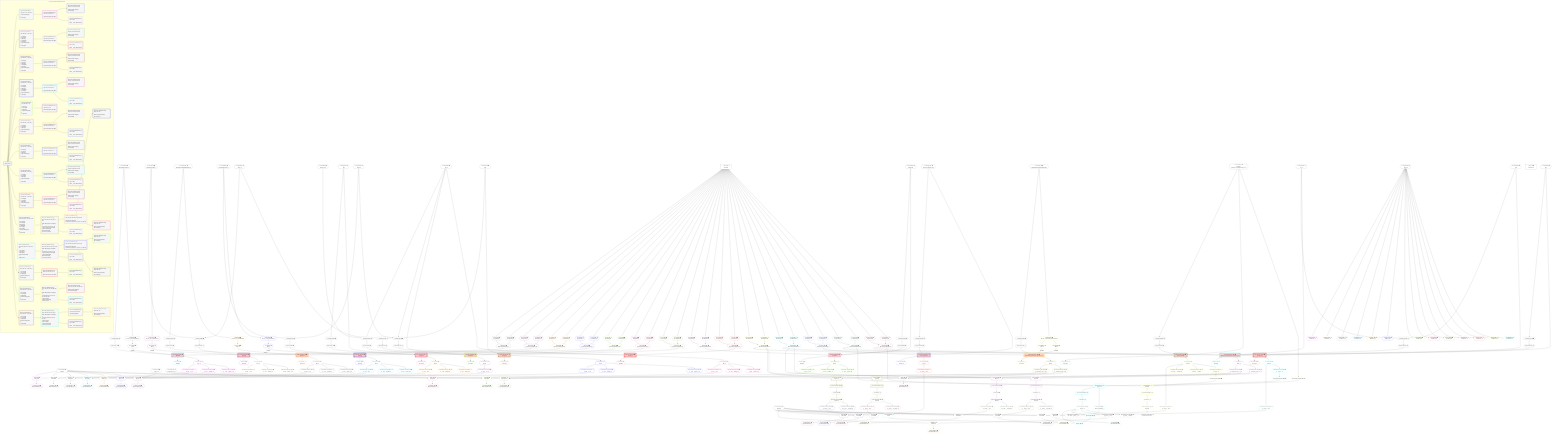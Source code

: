 %%{init: {'themeVariables': { 'fontSize': '12px'}}}%%
graph TD
    classDef path fill:#eee,stroke:#000,color:#000
    classDef plan fill:#fff,stroke-width:1px,color:#000
    classDef itemplan fill:#fff,stroke-width:2px,color:#000
    classDef unbatchedplan fill:#dff,stroke-width:1px,color:#000
    classDef sideeffectplan fill:#fcc,stroke-width:2px,color:#000
    classDef bucket fill:#f6f6f6,color:#000,stroke-width:2px,text-align:left

    subgraph "Buckets for mutations/v4/mutation-delete"
    Bucket0("Bucket 0 (root)"):::bucket
    Bucket1("Bucket 1 (mutationField)<br />Deps: 15, 10, 16, 153, 272, 4<br /><br />1: PgDeleteSingle[12]<br />2: <br />ᐳ: Object[17]"):::bucket
    Bucket2("Bucket 2 (mutationField)<br />Deps: 385, 28, 2, 153, 272, 4<br /><br />1: Access[25]<br />2: Access[26]<br />3: Object[27]<br />4: Lambda[21]<br />5: Access[22]<br />6: PgDeleteSingle[24]<br />7: <br />ᐳ: Object[29]"):::bucket
    Bucket3("Bucket 3 (mutationField)<br />Deps: 386, 39, 2, 153, 272, 4<br /><br />1: Access[36]<br />2: Access[37]<br />3: Object[38]<br />4: Lambda[32]<br />5: Access[33]<br />6: PgDeleteSingle[35]<br />7: <br />ᐳ: Object[40]"):::bucket
    Bucket4("Bucket 4 (mutationField)<br />Deps: 388, 51, 2, 153, 272, 4<br /><br />1: Access[48]<br />2: Access[49]<br />3: Object[50]<br />4: Lambda[44]<br />5: Access[45]<br />6: PgDeleteSingle[47]<br />7: <br />ᐳ: Object[52]"):::bucket
    Bucket5("Bucket 5 (mutationField)<br />Deps: 390, 60, 2, 170<br /><br />1: Access[57]<br />2: Access[58]<br />3: Object[59]<br />4: PgDeleteSingle[56]<br />5: <br />ᐳ: Object[61]"):::bucket
    Bucket6("Bucket 6 (mutationField)<br />Deps: 391, 68, 2, 153, 272, 4<br /><br />1: Access[65]<br />2: Access[66]<br />3: Object[67]<br />4: PgDeleteSingle[64]<br />5: <br />ᐳ: Object[69]"):::bucket
    Bucket7("Bucket 7 (mutationField)<br />Deps: 392, 76, 2, 153, 272, 4<br /><br />1: Access[73]<br />2: Access[74]<br />3: Object[75]<br />4: PgDeleteSingle[72]<br />5: <br />ᐳ: Object[77]"):::bucket
    Bucket8("Bucket 8 (mutationField)<br />Deps: 393, 84, 2, 153, 272, 4<br /><br />1: Access[81]<br />2: Access[82]<br />3: Object[83]<br />4: PgDeleteSingle[80]<br />5: <br />ᐳ: Object[85]"):::bucket
    Bucket9("Bucket 9 (mutationField)<br />Deps: 390, 91, 2, 153, 272, 4<br /><br />1: Access[88]<br />2: Access[89]<br />3: Object[90]<br />4: PgDeleteSingle[87]<br />5: <br />ᐳ: Object[92]"):::bucket
    Bucket10("Bucket 10 (mutationField)<br />Deps: 394, 104, 2, 191, 272, 4, 202<br /><br />1: Access[101]<br />2: Access[102]<br />3: Object[103]<br />4: Lambda[95]<br />5: Access[96]<br />6: Access[98]<br />7: PgDeleteSingle[100]<br />8: <br />ᐳ: Object[105]"):::bucket
    Bucket11("Bucket 11 (mutationField)<br />Deps: 395, 396, 113, 2, 191, 272, 4, 202<br /><br />1: Access[110]<br />2: Access[111]<br />3: Object[112]<br />4: PgDeleteSingle[109]<br />5: <br />ᐳ: Object[114]"):::bucket
    Bucket12("Bucket 12 (mutationField)<br />Deps: 397, 121, 2, 202, 272, 4<br /><br />1: Access[118]<br />2: Access[119]<br />3: Object[120]<br />4: PgDeleteSingle[117]<br />5: <br />ᐳ: Object[122]"):::bucket
    Bucket13("Bucket 13 (mutationField)<br />Deps: 398, 129, 2, 202, 272, 4<br /><br />1: Access[126]<br />2: Access[127]<br />3: Object[128]<br />4: PgDeleteSingle[125]<br />5: <br />ᐳ: Object[130]"):::bucket
    Bucket14("Bucket 14 (mutationField)<br />Deps: 399, 137, 2, 202, 272, 4<br /><br />1: Access[134]<br />2: Access[135]<br />3: Object[136]<br />4: PgDeleteSingle[133]<br />5: <br />ᐳ: Object[138]"):::bucket
    Bucket15("Bucket 15 (nullableBoundary)<br />Deps: 12, 153, 272, 17, 4<br /><br />ROOT Object{1}ᐸ{result}ᐳ[17]"):::bucket
    Bucket16("Bucket 16 (nullableBoundary)<br />Deps: 24, 153, 272, 29, 4<br /><br />ROOT Object{2}ᐸ{result}ᐳ[29]"):::bucket
    Bucket17("Bucket 17 (nullableBoundary)<br />Deps: 35, 153, 272, 40, 4<br /><br />ROOT Object{3}ᐸ{result}ᐳ[40]"):::bucket
    Bucket18("Bucket 18 (nullableBoundary)<br />Deps: 47, 153, 272, 52, 4<br /><br />ROOT Object{4}ᐸ{result}ᐳ[52]"):::bucket
    Bucket19("Bucket 19 (nullableBoundary)<br />Deps: 56, 170, 61<br /><br />ROOT Object{5}ᐸ{result}ᐳ[61]"):::bucket
    Bucket20("Bucket 20 (nullableBoundary)<br />Deps: 64, 153, 272, 69, 4<br /><br />ROOT Object{6}ᐸ{result}ᐳ[69]"):::bucket
    Bucket21("Bucket 21 (nullableBoundary)<br />Deps: 72, 153, 272, 77, 4<br /><br />ROOT Object{7}ᐸ{result}ᐳ[77]"):::bucket
    Bucket22("Bucket 22 (nullableBoundary)<br />Deps: 80, 153, 272, 85, 4<br /><br />ROOT Object{8}ᐸ{result}ᐳ[85]"):::bucket
    Bucket23("Bucket 23 (nullableBoundary)<br />Deps: 87, 153, 272, 92, 4<br /><br />ROOT Object{9}ᐸ{result}ᐳ[92]"):::bucket
    Bucket24("Bucket 24 (nullableBoundary)<br />Deps: 100, 191, 272, 103, 105, 4, 202<br /><br />ROOT Object{10}ᐸ{result}ᐳ[105]<br />1: <br />ᐳ: 193, 286, 192, 194, 195, 196<br />2: PgSelect[321], PgSelect[338]<br />3: PgSelectRows[326], PgSelectRows[341]<br />ᐳ: 325, 327, 340, 342"):::bucket
    Bucket25("Bucket 25 (nullableBoundary)<br />Deps: 109, 191, 272, 112, 114, 4, 202<br /><br />ROOT Object{11}ᐸ{result}ᐳ[114]<br />1: <br />ᐳ: 198, 287, 197, 199, 200, 201<br />2: PgSelect[329], PgSelect[344]<br />3: PgSelectRows[334], PgSelectRows[347]<br />ᐳ: 333, 335, 346, 348"):::bucket
    Bucket26("Bucket 26 (nullableBoundary)<br />Deps: 117, 202, 272, 122, 4<br /><br />ROOT Object{12}ᐸ{result}ᐳ[122]"):::bucket
    Bucket27("Bucket 27 (nullableBoundary)<br />Deps: 125, 202, 272, 128, 398, 130, 4<br /><br />ROOT Object{13}ᐸ{result}ᐳ[130]<br />1: <br />ᐳ: 208, 288, 359, 207, 209, 210, 311, 336, 349, 354<br />2: PgSelect[350]<br />3: PgSelectRows[356]<br />ᐳ: 355, 357, 360"):::bucket
    Bucket28("Bucket 28 (nullableBoundary)<br />Deps: 133, 202, 136, 272, 138, 4<br /><br />ROOT Object{14}ᐸ{result}ᐳ[138]<br />1: <br />ᐳ: 212, 223, 289, 211, 213, 214, 216, 221<br />2: PgSelect[217]<br />ᐳ: Access[228]<br />3: PgSelectRows[225]<br />ᐳ: 224, 226, 229, 227"):::bucket
    Bucket29("Bucket 29 (nullableBoundary)<br />Deps: 12, 157, 154, 301, 312<br /><br />ROOT PgDeleteSingle{1}ᐸpost(id)ᐳ[12]"):::bucket
    Bucket30("Bucket 30 (nullableBoundary)<br />Deps: 24, 161, 158, 302, 313<br /><br />ROOT PgDeleteSingle{2}ᐸpost(id)ᐳ[24]"):::bucket
    Bucket31("Bucket 31 (nullableBoundary)<br />Deps: 35, 165, 162, 303, 314<br /><br />ROOT PgDeleteSingle{3}ᐸpost(id)ᐳ[35]"):::bucket
    Bucket32("Bucket 32 (nullableBoundary)<br />Deps: 47, 169, 166, 304, 315<br /><br />ROOT PgDeleteSingle{4}ᐸpost(id)ᐳ[47]"):::bucket
    Bucket33("Bucket 33 (nullableBoundary)<br />Deps: 64, 178, 175, 305, 316<br /><br />ROOT PgDeleteSingle{6}ᐸpost(id)ᐳ[64]"):::bucket
    Bucket34("Bucket 34 (nullableBoundary)<br />Deps: 72, 182, 179, 306, 317<br /><br />ROOT PgDeleteSingle{7}ᐸpost(id)ᐳ[72]"):::bucket
    Bucket35("Bucket 35 (nullableBoundary)<br />Deps: 80, 186, 183, 307, 318<br /><br />ROOT PgDeleteSingle{8}ᐸpost(id)ᐳ[80]"):::bucket
    Bucket36("Bucket 36 (nullableBoundary)<br />Deps: 87, 190, 187, 308, 319<br /><br />ROOT PgDeleteSingle{9}ᐸpost(id)ᐳ[87]"):::bucket
    Bucket37("Bucket 37 (nullableBoundary)<br />Deps: 100, 327, 202, 342, 196, 192, 194<br /><br />ROOT PgDeleteSingle{10}ᐸcompound_key(person_id_1,person_id_2)ᐳ[100]"):::bucket
    Bucket38("Bucket 38 (nullableBoundary)<br />Deps: 109, 335, 202, 348, 201, 197, 199<br /><br />ROOT PgDeleteSingle{11}ᐸcompound_key(person_id_1,person_id_2)ᐳ[109]"):::bucket
    Bucket39("Bucket 39 (nullableBoundary)<br />Deps: 4, 273<br /><br />ROOT __ValueᐸrootValueᐳ[4]"):::bucket
    Bucket40("Bucket 40 (nullableBoundary)<br />Deps: 125, 210, 207, 311, 336, 360<br /><br />ROOT PgDeleteSingle{13}ᐸperson(email)ᐳ[125]"):::bucket
    Bucket41("Bucket 41 (nullableBoundary)<br />Deps: 227, 226, 202, 229<br /><br />ROOT Edge{28}[227]"):::bucket
    Bucket42("Bucket 42 (nullableBoundary)<br />Deps: 4, 278<br /><br />ROOT __ValueᐸrootValueᐳ[4]"):::bucket
    Bucket43("Bucket 43 (nullableBoundary)<br />Deps: 4, 279<br /><br />ROOT __ValueᐸrootValueᐳ[4]"):::bucket
    Bucket44("Bucket 44 (nullableBoundary)<br />Deps: 4, 280<br /><br />ROOT __ValueᐸrootValueᐳ[4]"):::bucket
    Bucket45("Bucket 45 (nullableBoundary)<br />Deps: 4, 281<br /><br />ROOT __ValueᐸrootValueᐳ[4]"):::bucket
    Bucket46("Bucket 46 (nullableBoundary)<br />Deps: 4, 282<br /><br />ROOT __ValueᐸrootValueᐳ[4]"):::bucket
    Bucket47("Bucket 47 (nullableBoundary)<br />Deps: 4, 283<br /><br />ROOT __ValueᐸrootValueᐳ[4]"):::bucket
    Bucket48("Bucket 48 (nullableBoundary)<br />Deps: 4, 284<br /><br />ROOT __ValueᐸrootValueᐳ[4]"):::bucket
    Bucket49("Bucket 49 (nullableBoundary)<br />Deps: 4, 285<br /><br />ROOT __ValueᐸrootValueᐳ[4]"):::bucket
    Bucket50("Bucket 50 (nullableBoundary)<br />Deps: 4, 286<br /><br />ROOT __ValueᐸrootValueᐳ[4]"):::bucket
    Bucket51("Bucket 51 (nullableBoundary)<br />Deps: 4, 287<br /><br />ROOT __ValueᐸrootValueᐳ[4]"):::bucket
    Bucket52("Bucket 52 (nullableBoundary)<br />Deps: 4, 288<br /><br />ROOT __ValueᐸrootValueᐳ[4]"):::bucket
    Bucket53("Bucket 53 (nullableBoundary)<br />Deps: 4, 289<br /><br />ROOT __ValueᐸrootValueᐳ[4]"):::bucket
    Bucket54("Bucket 54 (nullableBoundary)<br />Deps: 226, 202<br /><br />ROOT PgSelectSingle{28}ᐸpersonᐳ[226]"):::bucket
    Bucket55("Bucket 55 (nullableBoundary)<br />Deps: 327, 202<br /><br />ROOT PgSelectSingle{24}ᐸpersonᐳ[327]"):::bucket
    Bucket56("Bucket 56 (nullableBoundary)<br />Deps: 335, 202<br /><br />ROOT PgSelectSingle{25}ᐸpersonᐳ[335]"):::bucket
    Bucket57("Bucket 57 (nullableBoundary)<br />Deps: 342, 202<br /><br />ROOT PgSelectSingle{24}ᐸpersonᐳ[342]"):::bucket
    Bucket58("Bucket 58 (nullableBoundary)<br />Deps: 348, 202<br /><br />ROOT PgSelectSingle{25}ᐸpersonᐳ[348]"):::bucket
    end
    Bucket0 --> Bucket1 & Bucket2 & Bucket3 & Bucket4 & Bucket5 & Bucket6 & Bucket7 & Bucket8 & Bucket9 & Bucket10 & Bucket11 & Bucket12 & Bucket13 & Bucket14
    Bucket1 --> Bucket15
    Bucket2 --> Bucket16
    Bucket3 --> Bucket17
    Bucket4 --> Bucket18
    Bucket5 --> Bucket19
    Bucket6 --> Bucket20
    Bucket7 --> Bucket21
    Bucket8 --> Bucket22
    Bucket9 --> Bucket23
    Bucket10 --> Bucket24
    Bucket11 --> Bucket25
    Bucket12 --> Bucket26
    Bucket13 --> Bucket27
    Bucket14 --> Bucket28
    Bucket15 --> Bucket29 & Bucket42
    Bucket16 --> Bucket30 & Bucket43
    Bucket17 --> Bucket31 & Bucket44
    Bucket18 --> Bucket32 & Bucket45
    Bucket20 --> Bucket33 & Bucket46
    Bucket21 --> Bucket34 & Bucket47
    Bucket22 --> Bucket35 & Bucket48
    Bucket23 --> Bucket36 & Bucket49
    Bucket24 --> Bucket37 & Bucket50
    Bucket25 --> Bucket38 & Bucket51
    Bucket26 --> Bucket39
    Bucket27 --> Bucket40 & Bucket52
    Bucket28 --> Bucket41 & Bucket53
    Bucket37 --> Bucket55 & Bucket57
    Bucket38 --> Bucket56 & Bucket58
    Bucket41 --> Bucket54

    %% plan dependencies
    __InputObject106{{"__InputObject[106∈0] ➊"}}:::plan
    Constant395{{"Constant[395∈0] ➊<br />ᐸ2ᐳ"}}:::plan
    Constant396{{"Constant[396∈0] ➊<br />ᐸ3ᐳ"}}:::plan
    Constant395 & Constant396 --> __InputObject106
    __InputObject6{{"__InputObject[6∈0] ➊"}}:::plan
    Constant383{{"Constant[383∈0] ➊<br />ᐸ'WyJwb3N0cyIsMV0='ᐳ"}}:::plan
    Constant383 --> __InputObject6
    Object15{{"Object[15∈0] ➊<br />ᐸ{pgSettings,withPgClient}ᐳ"}}:::plan
    Access13{{"Access[13∈0] ➊<br />ᐸ2.pgSettingsᐳ"}}:::plan
    Access14{{"Access[14∈0] ➊<br />ᐸ2.withPgClientᐳ"}}:::plan
    Access13 & Access14 --> Object15
    __InputObject18{{"__InputObject[18∈0] ➊"}}:::plan
    Constant384{{"Constant[384∈0] ➊<br />ᐸ'hello'ᐳ"}}:::plan
    Constant385{{"Constant[385∈0] ➊<br />ᐸ'WyJwb3N0cyIsMl0='ᐳ"}}:::plan
    Constant384 & Constant385 --> __InputObject18
    __InputObject30{{"__InputObject[30∈0] ➊"}}:::plan
    Constant386{{"Constant[386∈0] ➊<br />ᐸ'WyJwb3N0cyIsMjAwMDAwMF0='ᐳ"}}:::plan
    Constant386 --> __InputObject30
    __InputObject41{{"__InputObject[41∈0] ➊"}}:::plan
    Constant387{{"Constant[387∈0] ➊<br />ᐸ'world'ᐳ"}}:::plan
    Constant388{{"Constant[388∈0] ➊<br />ᐸ'WyJwb3N0cyIsM10='ᐳ"}}:::plan
    Constant387 & Constant388 --> __InputObject41
    __InputObject53{{"__InputObject[53∈0] ➊"}}:::plan
    Constant389{{"Constant[389∈0] ➊<br />ᐸ'throw error'ᐳ"}}:::plan
    Constant390{{"Constant[390∈0] ➊<br />ᐸ11ᐳ"}}:::plan
    Constant389 & Constant390 --> __InputObject53
    __InputObject62{{"__InputObject[62∈0] ➊"}}:::plan
    Constant391{{"Constant[391∈0] ➊<br />ᐸ6ᐳ"}}:::plan
    Constant391 --> __InputObject62
    __InputObject70{{"__InputObject[70∈0] ➊"}}:::plan
    Constant392{{"Constant[392∈0] ➊<br />ᐸ9ᐳ"}}:::plan
    Constant384 & Constant392 --> __InputObject70
    __InputObject78{{"__InputObject[78∈0] ➊"}}:::plan
    Constant393{{"Constant[393∈0] ➊<br />ᐸ2000000ᐳ"}}:::plan
    Constant393 --> __InputObject78
    __InputObject86{{"__InputObject[86∈0] ➊"}}:::plan
    Constant387 & Constant390 --> __InputObject86
    __InputObject93{{"__InputObject[93∈0] ➊"}}:::plan
    Constant394{{"Constant[394∈0] ➊<br />ᐸ'WyJjb21wb3VuZF9rZXlzIiw0LDNd'ᐳ"}}:::plan
    Constant394 --> __InputObject93
    __InputObject115{{"__InputObject[115∈0] ➊"}}:::plan
    Constant397{{"Constant[397∈0] ➊<br />ᐸ'budd.deey@email.com'ᐳ"}}:::plan
    Constant397 --> __InputObject115
    __InputObject123{{"__InputObject[123∈0] ➊"}}:::plan
    Constant398{{"Constant[398∈0] ➊<br />ᐸ'graphile-build.issue.27.exists@example.com'ᐳ"}}:::plan
    Constant398 --> __InputObject123
    __InputObject131{{"__InputObject[131∈0] ➊"}}:::plan
    Constant399{{"Constant[399∈0] ➊<br />ᐸ1ᐳ"}}:::plan
    Constant399 --> __InputObject131
    Lambda9{{"Lambda[9∈0] ➊<br />ᐸdecode_Post_base64JSONᐳ"}}:::plan
    Constant383 --> Lambda9
    Access10{{"Access[10∈0] ➊<br />ᐸ9.1ᐳ"}}:::plan
    Lambda9 --> Access10
    __Value2["__Value[2∈0] ➊<br />ᐸcontextᐳ"]:::plan
    __Value2 --> Access13
    __Value2 --> Access14
    ApplyInput16{{"ApplyInput[16∈0] ➊"}}:::plan
    __InputObject6 --> ApplyInput16
    ApplyInput28{{"ApplyInput[28∈0] ➊"}}:::plan
    __InputObject18 --> ApplyInput28
    ApplyInput39{{"ApplyInput[39∈0] ➊"}}:::plan
    __InputObject30 --> ApplyInput39
    ApplyInput51{{"ApplyInput[51∈0] ➊"}}:::plan
    __InputObject41 --> ApplyInput51
    ApplyInput60{{"ApplyInput[60∈0] ➊"}}:::plan
    __InputObject53 --> ApplyInput60
    ApplyInput68{{"ApplyInput[68∈0] ➊"}}:::plan
    __InputObject62 --> ApplyInput68
    ApplyInput76{{"ApplyInput[76∈0] ➊"}}:::plan
    __InputObject70 --> ApplyInput76
    ApplyInput84{{"ApplyInput[84∈0] ➊"}}:::plan
    __InputObject78 --> ApplyInput84
    ApplyInput91{{"ApplyInput[91∈0] ➊"}}:::plan
    __InputObject86 --> ApplyInput91
    ApplyInput104{{"ApplyInput[104∈0] ➊"}}:::plan
    __InputObject93 --> ApplyInput104
    ApplyInput113{{"ApplyInput[113∈0] ➊"}}:::plan
    __InputObject106 --> ApplyInput113
    ApplyInput121{{"ApplyInput[121∈0] ➊"}}:::plan
    __InputObject115 --> ApplyInput121
    ApplyInput129{{"ApplyInput[129∈0] ➊"}}:::plan
    __InputObject123 --> ApplyInput129
    ApplyInput137{{"ApplyInput[137∈0] ➊"}}:::plan
    __InputObject131 --> ApplyInput137
    __Value4["__Value[4∈0] ➊<br />ᐸrootValueᐳ"]:::plan
    Constant153{{"Constant[153∈0] ➊<br />ᐸ'posts'ᐳ"}}:::plan
    Constant170{{"Constant[170∈0] ➊<br />ᐸ'types'ᐳ"}}:::plan
    Constant191{{"Constant[191∈0] ➊<br />ᐸ'compound_keys'ᐳ"}}:::plan
    Constant202{{"Constant[202∈0] ➊<br />ᐸ'people'ᐳ"}}:::plan
    Constant272{{"Constant[272∈0] ➊<br />ᐸ'query'ᐳ"}}:::plan
    PgDeleteSingle12[["PgDeleteSingle[12∈1] ➊<br />ᐸpost(id)ᐳ"]]:::sideeffectplan
    Access10 -->|rejectNull| PgDeleteSingle12
    Object15 & ApplyInput16 --> PgDeleteSingle12
    Object17{{"Object[17∈1] ➊<br />ᐸ{result}ᐳ"}}:::plan
    PgDeleteSingle12 --> Object17
    PgDeleteSingle24[["PgDeleteSingle[24∈2] ➊<br />ᐸpost(id)ᐳ"]]:::sideeffectplan
    Object27{{"Object[27∈2] ➊<br />ᐸ{pgSettings,withPgClient}ᐳ"}}:::plan
    Access22{{"Access[22∈2] ➊<br />ᐸ21.1ᐳ"}}:::plan
    Access22 -->|rejectNull| PgDeleteSingle24
    Object27 & ApplyInput28 --> PgDeleteSingle24
    Access25{{"Access[25∈2] ➊<br />ᐸ2.pgSettingsᐳ"}}:::plan
    Access26{{"Access[26∈2] ➊<br />ᐸ2.withPgClientᐳ"}}:::plan
    Access25 & Access26 --> Object27
    Lambda21{{"Lambda[21∈2] ➊<br />ᐸdecode_Post_base64JSONᐳ"}}:::plan
    Constant385 --> Lambda21
    Lambda21 --> Access22
    __Value2 --> Access25
    __Value2 --> Access26
    Object29{{"Object[29∈2] ➊<br />ᐸ{result}ᐳ"}}:::plan
    PgDeleteSingle24 --> Object29
    PgDeleteSingle35[["PgDeleteSingle[35∈3] ➊<br />ᐸpost(id)ᐳ"]]:::sideeffectplan
    Object38{{"Object[38∈3] ➊<br />ᐸ{pgSettings,withPgClient}ᐳ"}}:::plan
    Access33{{"Access[33∈3] ➊<br />ᐸ32.1ᐳ"}}:::plan
    Access33 -->|rejectNull| PgDeleteSingle35
    Object38 & ApplyInput39 --> PgDeleteSingle35
    Access36{{"Access[36∈3] ➊<br />ᐸ2.pgSettingsᐳ"}}:::plan
    Access37{{"Access[37∈3] ➊<br />ᐸ2.withPgClientᐳ"}}:::plan
    Access36 & Access37 --> Object38
    Lambda32{{"Lambda[32∈3] ➊<br />ᐸdecode_Post_base64JSONᐳ"}}:::plan
    Constant386 --> Lambda32
    Lambda32 --> Access33
    __Value2 --> Access36
    __Value2 --> Access37
    Object40{{"Object[40∈3] ➊<br />ᐸ{result}ᐳ"}}:::plan
    PgDeleteSingle35 --> Object40
    PgDeleteSingle47[["PgDeleteSingle[47∈4] ➊<br />ᐸpost(id)ᐳ"]]:::sideeffectplan
    Object50{{"Object[50∈4] ➊<br />ᐸ{pgSettings,withPgClient}ᐳ"}}:::plan
    Access45{{"Access[45∈4] ➊<br />ᐸ44.1ᐳ"}}:::plan
    Access45 -->|rejectNull| PgDeleteSingle47
    Object50 & ApplyInput51 --> PgDeleteSingle47
    Access48{{"Access[48∈4] ➊<br />ᐸ2.pgSettingsᐳ"}}:::plan
    Access49{{"Access[49∈4] ➊<br />ᐸ2.withPgClientᐳ"}}:::plan
    Access48 & Access49 --> Object50
    Lambda44{{"Lambda[44∈4] ➊<br />ᐸdecode_Post_base64JSONᐳ"}}:::plan
    Constant388 --> Lambda44
    Lambda44 --> Access45
    __Value2 --> Access48
    __Value2 --> Access49
    Object52{{"Object[52∈4] ➊<br />ᐸ{result}ᐳ"}}:::plan
    PgDeleteSingle47 --> Object52
    PgDeleteSingle56[["PgDeleteSingle[56∈5] ➊<br />ᐸtypes(id)ᐳ"]]:::sideeffectplan
    Object59{{"Object[59∈5] ➊<br />ᐸ{pgSettings,withPgClient}ᐳ"}}:::plan
    Object59 & Constant390 & ApplyInput60 --> PgDeleteSingle56
    Access57{{"Access[57∈5] ➊<br />ᐸ2.pgSettingsᐳ"}}:::plan
    Access58{{"Access[58∈5] ➊<br />ᐸ2.withPgClientᐳ"}}:::plan
    Access57 & Access58 --> Object59
    __Value2 --> Access57
    __Value2 --> Access58
    Object61{{"Object[61∈5] ➊<br />ᐸ{result}ᐳ"}}:::plan
    PgDeleteSingle56 --> Object61
    PgDeleteSingle64[["PgDeleteSingle[64∈6] ➊<br />ᐸpost(id)ᐳ"]]:::sideeffectplan
    Object67{{"Object[67∈6] ➊<br />ᐸ{pgSettings,withPgClient}ᐳ"}}:::plan
    Object67 & Constant391 & ApplyInput68 --> PgDeleteSingle64
    Access65{{"Access[65∈6] ➊<br />ᐸ2.pgSettingsᐳ"}}:::plan
    Access66{{"Access[66∈6] ➊<br />ᐸ2.withPgClientᐳ"}}:::plan
    Access65 & Access66 --> Object67
    __Value2 --> Access65
    __Value2 --> Access66
    Object69{{"Object[69∈6] ➊<br />ᐸ{result}ᐳ"}}:::plan
    PgDeleteSingle64 --> Object69
    PgDeleteSingle72[["PgDeleteSingle[72∈7] ➊<br />ᐸpost(id)ᐳ"]]:::sideeffectplan
    Object75{{"Object[75∈7] ➊<br />ᐸ{pgSettings,withPgClient}ᐳ"}}:::plan
    Object75 & Constant392 & ApplyInput76 --> PgDeleteSingle72
    Access73{{"Access[73∈7] ➊<br />ᐸ2.pgSettingsᐳ"}}:::plan
    Access74{{"Access[74∈7] ➊<br />ᐸ2.withPgClientᐳ"}}:::plan
    Access73 & Access74 --> Object75
    __Value2 --> Access73
    __Value2 --> Access74
    Object77{{"Object[77∈7] ➊<br />ᐸ{result}ᐳ"}}:::plan
    PgDeleteSingle72 --> Object77
    PgDeleteSingle80[["PgDeleteSingle[80∈8] ➊<br />ᐸpost(id)ᐳ"]]:::sideeffectplan
    Object83{{"Object[83∈8] ➊<br />ᐸ{pgSettings,withPgClient}ᐳ"}}:::plan
    Object83 & Constant393 & ApplyInput84 --> PgDeleteSingle80
    Access81{{"Access[81∈8] ➊<br />ᐸ2.pgSettingsᐳ"}}:::plan
    Access82{{"Access[82∈8] ➊<br />ᐸ2.withPgClientᐳ"}}:::plan
    Access81 & Access82 --> Object83
    __Value2 --> Access81
    __Value2 --> Access82
    Object85{{"Object[85∈8] ➊<br />ᐸ{result}ᐳ"}}:::plan
    PgDeleteSingle80 --> Object85
    PgDeleteSingle87[["PgDeleteSingle[87∈9] ➊<br />ᐸpost(id)ᐳ"]]:::sideeffectplan
    Object90{{"Object[90∈9] ➊<br />ᐸ{pgSettings,withPgClient}ᐳ"}}:::plan
    Object90 & Constant390 & ApplyInput91 --> PgDeleteSingle87
    Access88{{"Access[88∈9] ➊<br />ᐸ2.pgSettingsᐳ"}}:::plan
    Access89{{"Access[89∈9] ➊<br />ᐸ2.withPgClientᐳ"}}:::plan
    Access88 & Access89 --> Object90
    __Value2 --> Access88
    __Value2 --> Access89
    Object92{{"Object[92∈9] ➊<br />ᐸ{result}ᐳ"}}:::plan
    PgDeleteSingle87 --> Object92
    PgDeleteSingle100[["PgDeleteSingle[100∈10] ➊<br />ᐸcompound_key(person_id_1,person_id_2)ᐳ"]]:::sideeffectplan
    Object103{{"Object[103∈10] ➊<br />ᐸ{pgSettings,withPgClient}ᐳ"}}:::plan
    Access96{{"Access[96∈10] ➊<br />ᐸ95.1ᐳ"}}:::plan
    Access98{{"Access[98∈10] ➊<br />ᐸ95.2ᐳ"}}:::plan
    Access96 -->|rejectNull| PgDeleteSingle100
    Access98 -->|rejectNull| PgDeleteSingle100
    Object103 & ApplyInput104 --> PgDeleteSingle100
    Access101{{"Access[101∈10] ➊<br />ᐸ2.pgSettingsᐳ"}}:::plan
    Access102{{"Access[102∈10] ➊<br />ᐸ2.withPgClientᐳ"}}:::plan
    Access101 & Access102 --> Object103
    Lambda95{{"Lambda[95∈10] ➊<br />ᐸdecode_CompoundKey_base64JSONᐳ"}}:::plan
    Constant394 --> Lambda95
    Lambda95 --> Access96
    Lambda95 --> Access98
    __Value2 --> Access101
    __Value2 --> Access102
    Object105{{"Object[105∈10] ➊<br />ᐸ{result}ᐳ"}}:::plan
    PgDeleteSingle100 --> Object105
    PgDeleteSingle109[["PgDeleteSingle[109∈11] ➊<br />ᐸcompound_key(person_id_1,person_id_2)ᐳ"]]:::sideeffectplan
    Object112{{"Object[112∈11] ➊<br />ᐸ{pgSettings,withPgClient}ᐳ"}}:::plan
    Object112 & Constant395 & Constant396 & ApplyInput113 --> PgDeleteSingle109
    Access110{{"Access[110∈11] ➊<br />ᐸ2.pgSettingsᐳ"}}:::plan
    Access111{{"Access[111∈11] ➊<br />ᐸ2.withPgClientᐳ"}}:::plan
    Access110 & Access111 --> Object112
    __Value2 --> Access110
    __Value2 --> Access111
    Object114{{"Object[114∈11] ➊<br />ᐸ{result}ᐳ"}}:::plan
    PgDeleteSingle109 --> Object114
    PgDeleteSingle117[["PgDeleteSingle[117∈12] ➊<br />ᐸperson(email)ᐳ"]]:::sideeffectplan
    Object120{{"Object[120∈12] ➊<br />ᐸ{pgSettings,withPgClient}ᐳ"}}:::plan
    Object120 & Constant397 & ApplyInput121 --> PgDeleteSingle117
    Access118{{"Access[118∈12] ➊<br />ᐸ2.pgSettingsᐳ"}}:::plan
    Access119{{"Access[119∈12] ➊<br />ᐸ2.withPgClientᐳ"}}:::plan
    Access118 & Access119 --> Object120
    __Value2 --> Access118
    __Value2 --> Access119
    Object122{{"Object[122∈12] ➊<br />ᐸ{result}ᐳ"}}:::plan
    PgDeleteSingle117 --> Object122
    PgDeleteSingle125[["PgDeleteSingle[125∈13] ➊<br />ᐸperson(email)ᐳ"]]:::sideeffectplan
    Object128{{"Object[128∈13] ➊<br />ᐸ{pgSettings,withPgClient}ᐳ"}}:::plan
    Object128 & Constant398 & ApplyInput129 --> PgDeleteSingle125
    Access126{{"Access[126∈13] ➊<br />ᐸ2.pgSettingsᐳ"}}:::plan
    Access127{{"Access[127∈13] ➊<br />ᐸ2.withPgClientᐳ"}}:::plan
    Access126 & Access127 --> Object128
    __Value2 --> Access126
    __Value2 --> Access127
    Object130{{"Object[130∈13] ➊<br />ᐸ{result}ᐳ"}}:::plan
    PgDeleteSingle125 --> Object130
    PgDeleteSingle133[["PgDeleteSingle[133∈14] ➊<br />ᐸperson(id)ᐳ"]]:::sideeffectplan
    Object136{{"Object[136∈14] ➊<br />ᐸ{pgSettings,withPgClient}ᐳ"}}:::plan
    Object136 & Constant399 & ApplyInput137 --> PgDeleteSingle133
    Access134{{"Access[134∈14] ➊<br />ᐸ2.pgSettingsᐳ"}}:::plan
    Access135{{"Access[135∈14] ➊<br />ᐸ2.withPgClientᐳ"}}:::plan
    Access134 & Access135 --> Object136
    __Value2 --> Access134
    __Value2 --> Access135
    Object138{{"Object[138∈14] ➊<br />ᐸ{result}ᐳ"}}:::plan
    PgDeleteSingle133 --> Object138
    List156{{"List[156∈15] ➊<br />ᐸ153,154ᐳ"}}:::plan
    PgClassExpression154{{"PgClassExpression[154∈15] ➊<br />ᐸ__post__.”id”ᐳ"}}:::plan
    Constant153 & PgClassExpression154 --> List156
    Access155{{"Access[155∈15] ➊<br />ᐸ12.tᐳ"}}:::plan
    Access155 --> PgClassExpression154
    PgDeleteSingle12 --> Access155
    Lambda157{{"Lambda[157∈15] ➊<br />ᐸbase64JSONEncodeᐳ"}}:::plan
    List156 --> Lambda157
    Lambda278{{"Lambda[278∈15] ➊<br />ᐸrawEncodeᐳ"}}:::plan
    Constant272 --> Lambda278
    PgClassExpression301{{"PgClassExpression[301∈15] ➊<br />ᐸ__post__.”headline”ᐳ"}}:::plan
    Access155 --> PgClassExpression301
    PgClassExpression312{{"PgClassExpression[312∈15] ➊<br />ᐸ__post__.”author_id”ᐳ"}}:::plan
    Access155 --> PgClassExpression312
    List160{{"List[160∈16] ➊<br />ᐸ153,158ᐳ"}}:::plan
    PgClassExpression158{{"PgClassExpression[158∈16] ➊<br />ᐸ__post__.”id”ᐳ"}}:::plan
    Constant153 & PgClassExpression158 --> List160
    Access159{{"Access[159∈16] ➊<br />ᐸ24.tᐳ"}}:::plan
    Access159 --> PgClassExpression158
    PgDeleteSingle24 --> Access159
    Lambda161{{"Lambda[161∈16] ➊<br />ᐸbase64JSONEncodeᐳ"}}:::plan
    List160 --> Lambda161
    Lambda279{{"Lambda[279∈16] ➊<br />ᐸrawEncodeᐳ"}}:::plan
    Constant272 --> Lambda279
    PgClassExpression302{{"PgClassExpression[302∈16] ➊<br />ᐸ__post__.”headline”ᐳ"}}:::plan
    Access159 --> PgClassExpression302
    PgClassExpression313{{"PgClassExpression[313∈16] ➊<br />ᐸ__post__.”author_id”ᐳ"}}:::plan
    Access159 --> PgClassExpression313
    List164{{"List[164∈17] ➊<br />ᐸ153,162ᐳ"}}:::plan
    PgClassExpression162{{"PgClassExpression[162∈17] ➊<br />ᐸ__post__.”id”ᐳ"}}:::plan
    Constant153 & PgClassExpression162 --> List164
    Access163{{"Access[163∈17] ➊<br />ᐸ35.tᐳ"}}:::plan
    Access163 --> PgClassExpression162
    PgDeleteSingle35 --> Access163
    Lambda165{{"Lambda[165∈17] ➊<br />ᐸbase64JSONEncodeᐳ"}}:::plan
    List164 --> Lambda165
    Lambda280{{"Lambda[280∈17] ➊<br />ᐸrawEncodeᐳ"}}:::plan
    Constant272 --> Lambda280
    PgClassExpression303{{"PgClassExpression[303∈17] ➊<br />ᐸ__post__.”headline”ᐳ"}}:::plan
    Access163 --> PgClassExpression303
    PgClassExpression314{{"PgClassExpression[314∈17] ➊<br />ᐸ__post__.”author_id”ᐳ"}}:::plan
    Access163 --> PgClassExpression314
    List168{{"List[168∈18] ➊<br />ᐸ153,166ᐳ"}}:::plan
    PgClassExpression166{{"PgClassExpression[166∈18] ➊<br />ᐸ__post__.”id”ᐳ"}}:::plan
    Constant153 & PgClassExpression166 --> List168
    Access167{{"Access[167∈18] ➊<br />ᐸ47.tᐳ"}}:::plan
    Access167 --> PgClassExpression166
    PgDeleteSingle47 --> Access167
    Lambda169{{"Lambda[169∈18] ➊<br />ᐸbase64JSONEncodeᐳ"}}:::plan
    List168 --> Lambda169
    Lambda281{{"Lambda[281∈18] ➊<br />ᐸrawEncodeᐳ"}}:::plan
    Constant272 --> Lambda281
    PgClassExpression304{{"PgClassExpression[304∈18] ➊<br />ᐸ__post__.”headline”ᐳ"}}:::plan
    Access167 --> PgClassExpression304
    PgClassExpression315{{"PgClassExpression[315∈18] ➊<br />ᐸ__post__.”author_id”ᐳ"}}:::plan
    Access167 --> PgClassExpression315
    List173{{"List[173∈19] ➊<br />ᐸ170,171ᐳ"}}:::plan
    PgClassExpression171{{"PgClassExpression[171∈19] ➊<br />ᐸ__types__.”id”ᐳ"}}:::plan
    Constant170 & PgClassExpression171 --> List173
    Access172{{"Access[172∈19] ➊<br />ᐸ56.tᐳ"}}:::plan
    Access172 --> PgClassExpression171
    PgDeleteSingle56 --> Access172
    Lambda174{{"Lambda[174∈19] ➊<br />ᐸbase64JSONEncodeᐳ"}}:::plan
    List173 --> Lambda174
    List177{{"List[177∈20] ➊<br />ᐸ153,175ᐳ"}}:::plan
    PgClassExpression175{{"PgClassExpression[175∈20] ➊<br />ᐸ__post__.”id”ᐳ"}}:::plan
    Constant153 & PgClassExpression175 --> List177
    Access176{{"Access[176∈20] ➊<br />ᐸ64.tᐳ"}}:::plan
    Access176 --> PgClassExpression175
    PgDeleteSingle64 --> Access176
    Lambda178{{"Lambda[178∈20] ➊<br />ᐸbase64JSONEncodeᐳ"}}:::plan
    List177 --> Lambda178
    Lambda282{{"Lambda[282∈20] ➊<br />ᐸrawEncodeᐳ"}}:::plan
    Constant272 --> Lambda282
    PgClassExpression305{{"PgClassExpression[305∈20] ➊<br />ᐸ__post__.”headline”ᐳ"}}:::plan
    Access176 --> PgClassExpression305
    PgClassExpression316{{"PgClassExpression[316∈20] ➊<br />ᐸ__post__.”author_id”ᐳ"}}:::plan
    Access176 --> PgClassExpression316
    List181{{"List[181∈21] ➊<br />ᐸ153,179ᐳ"}}:::plan
    PgClassExpression179{{"PgClassExpression[179∈21] ➊<br />ᐸ__post__.”id”ᐳ"}}:::plan
    Constant153 & PgClassExpression179 --> List181
    Access180{{"Access[180∈21] ➊<br />ᐸ72.tᐳ"}}:::plan
    Access180 --> PgClassExpression179
    PgDeleteSingle72 --> Access180
    Lambda182{{"Lambda[182∈21] ➊<br />ᐸbase64JSONEncodeᐳ"}}:::plan
    List181 --> Lambda182
    Lambda283{{"Lambda[283∈21] ➊<br />ᐸrawEncodeᐳ"}}:::plan
    Constant272 --> Lambda283
    PgClassExpression306{{"PgClassExpression[306∈21] ➊<br />ᐸ__post__.”headline”ᐳ"}}:::plan
    Access180 --> PgClassExpression306
    PgClassExpression317{{"PgClassExpression[317∈21] ➊<br />ᐸ__post__.”author_id”ᐳ"}}:::plan
    Access180 --> PgClassExpression317
    List185{{"List[185∈22] ➊<br />ᐸ153,183ᐳ"}}:::plan
    PgClassExpression183{{"PgClassExpression[183∈22] ➊<br />ᐸ__post__.”id”ᐳ"}}:::plan
    Constant153 & PgClassExpression183 --> List185
    Access184{{"Access[184∈22] ➊<br />ᐸ80.tᐳ"}}:::plan
    Access184 --> PgClassExpression183
    PgDeleteSingle80 --> Access184
    Lambda186{{"Lambda[186∈22] ➊<br />ᐸbase64JSONEncodeᐳ"}}:::plan
    List185 --> Lambda186
    Lambda284{{"Lambda[284∈22] ➊<br />ᐸrawEncodeᐳ"}}:::plan
    Constant272 --> Lambda284
    PgClassExpression307{{"PgClassExpression[307∈22] ➊<br />ᐸ__post__.”headline”ᐳ"}}:::plan
    Access184 --> PgClassExpression307
    PgClassExpression318{{"PgClassExpression[318∈22] ➊<br />ᐸ__post__.”author_id”ᐳ"}}:::plan
    Access184 --> PgClassExpression318
    List189{{"List[189∈23] ➊<br />ᐸ153,187ᐳ"}}:::plan
    PgClassExpression187{{"PgClassExpression[187∈23] ➊<br />ᐸ__post__.”id”ᐳ"}}:::plan
    Constant153 & PgClassExpression187 --> List189
    Access188{{"Access[188∈23] ➊<br />ᐸ87.tᐳ"}}:::plan
    Access188 --> PgClassExpression187
    PgDeleteSingle87 --> Access188
    Lambda190{{"Lambda[190∈23] ➊<br />ᐸbase64JSONEncodeᐳ"}}:::plan
    List189 --> Lambda190
    Lambda285{{"Lambda[285∈23] ➊<br />ᐸrawEncodeᐳ"}}:::plan
    Constant272 --> Lambda285
    PgClassExpression308{{"PgClassExpression[308∈23] ➊<br />ᐸ__post__.”headline”ᐳ"}}:::plan
    Access188 --> PgClassExpression308
    PgClassExpression319{{"PgClassExpression[319∈23] ➊<br />ᐸ__post__.”author_id”ᐳ"}}:::plan
    Access188 --> PgClassExpression319
    List195{{"List[195∈24] ➊<br />ᐸ191,192,194ᐳ"}}:::plan
    PgClassExpression192{{"PgClassExpression[192∈24] ➊<br />ᐸ__compound...rson_id_1”ᐳ"}}:::plan
    PgClassExpression194{{"PgClassExpression[194∈24] ➊<br />ᐸ__compound...rson_id_2”ᐳ"}}:::plan
    Constant191 & PgClassExpression192 & PgClassExpression194 --> List195
    PgSelect321[["PgSelect[321∈24] ➊<br />ᐸpersonᐳ"]]:::plan
    Object103 & PgClassExpression192 --> PgSelect321
    PgSelect338[["PgSelect[338∈24] ➊<br />ᐸpersonᐳ"]]:::plan
    Object103 & PgClassExpression194 --> PgSelect338
    Access193{{"Access[193∈24] ➊<br />ᐸ100.tᐳ"}}:::plan
    Access193 --> PgClassExpression192
    PgDeleteSingle100 --> Access193
    Access193 --> PgClassExpression194
    Lambda196{{"Lambda[196∈24] ➊<br />ᐸbase64JSONEncodeᐳ"}}:::plan
    List195 --> Lambda196
    Lambda286{{"Lambda[286∈24] ➊<br />ᐸrawEncodeᐳ"}}:::plan
    Constant272 --> Lambda286
    First325{{"First[325∈24] ➊"}}:::plan
    PgSelectRows326[["PgSelectRows[326∈24] ➊"]]:::plan
    PgSelectRows326 --> First325
    PgSelect321 --> PgSelectRows326
    PgSelectSingle327{{"PgSelectSingle[327∈24] ➊<br />ᐸpersonᐳ"}}:::plan
    First325 --> PgSelectSingle327
    First340{{"First[340∈24] ➊"}}:::plan
    PgSelectRows341[["PgSelectRows[341∈24] ➊"]]:::plan
    PgSelectRows341 --> First340
    PgSelect338 --> PgSelectRows341
    PgSelectSingle342{{"PgSelectSingle[342∈24] ➊<br />ᐸpersonᐳ"}}:::plan
    First340 --> PgSelectSingle342
    List200{{"List[200∈25] ➊<br />ᐸ191,197,199ᐳ"}}:::plan
    PgClassExpression197{{"PgClassExpression[197∈25] ➊<br />ᐸ__compound...rson_id_1”ᐳ"}}:::plan
    PgClassExpression199{{"PgClassExpression[199∈25] ➊<br />ᐸ__compound...rson_id_2”ᐳ"}}:::plan
    Constant191 & PgClassExpression197 & PgClassExpression199 --> List200
    PgSelect329[["PgSelect[329∈25] ➊<br />ᐸpersonᐳ"]]:::plan
    Object112 & PgClassExpression197 --> PgSelect329
    PgSelect344[["PgSelect[344∈25] ➊<br />ᐸpersonᐳ"]]:::plan
    Object112 & PgClassExpression199 --> PgSelect344
    Access198{{"Access[198∈25] ➊<br />ᐸ109.tᐳ"}}:::plan
    Access198 --> PgClassExpression197
    PgDeleteSingle109 --> Access198
    Access198 --> PgClassExpression199
    Lambda201{{"Lambda[201∈25] ➊<br />ᐸbase64JSONEncodeᐳ"}}:::plan
    List200 --> Lambda201
    Lambda287{{"Lambda[287∈25] ➊<br />ᐸrawEncodeᐳ"}}:::plan
    Constant272 --> Lambda287
    First333{{"First[333∈25] ➊"}}:::plan
    PgSelectRows334[["PgSelectRows[334∈25] ➊"]]:::plan
    PgSelectRows334 --> First333
    PgSelect329 --> PgSelectRows334
    PgSelectSingle335{{"PgSelectSingle[335∈25] ➊<br />ᐸpersonᐳ"}}:::plan
    First333 --> PgSelectSingle335
    First346{{"First[346∈25] ➊"}}:::plan
    PgSelectRows347[["PgSelectRows[347∈25] ➊"]]:::plan
    PgSelectRows347 --> First346
    PgSelect344 --> PgSelectRows347
    PgSelectSingle348{{"PgSelectSingle[348∈25] ➊<br />ᐸpersonᐳ"}}:::plan
    First346 --> PgSelectSingle348
    List205{{"List[205∈26] ➊<br />ᐸ202,203ᐳ"}}:::plan
    PgClassExpression203{{"PgClassExpression[203∈26] ➊<br />ᐸ__person__.”id”ᐳ"}}:::plan
    Constant202 & PgClassExpression203 --> List205
    Access204{{"Access[204∈26] ➊<br />ᐸ117.tᐳ"}}:::plan
    Access204 --> PgClassExpression203
    PgDeleteSingle117 --> Access204
    Lambda206{{"Lambda[206∈26] ➊<br />ᐸbase64JSONEncodeᐳ"}}:::plan
    List205 --> Lambda206
    Lambda273{{"Lambda[273∈26] ➊<br />ᐸrawEncodeᐳ"}}:::plan
    Constant272 --> Lambda273
    PgSelect350[["PgSelect[350∈27] ➊<br />ᐸpersonᐳ"]]:::plan
    PgFromExpression354{{"PgFromExpression[354∈27] ➊"}}:::plan
    PgFromExpression359{{"PgFromExpression[359∈27] ➊"}}:::plan
    Object128 & PgFromExpression354 & PgFromExpression359 --> PgSelect350
    List209{{"List[209∈27] ➊<br />ᐸ202,207ᐳ"}}:::plan
    PgClassExpression207{{"PgClassExpression[207∈27] ➊<br />ᐸ__person__.”id”ᐳ"}}:::plan
    Constant202 & PgClassExpression207 --> List209
    Access208{{"Access[208∈27] ➊<br />ᐸ125.tᐳ"}}:::plan
    Access208 --> PgClassExpression207
    PgDeleteSingle125 --> Access208
    Lambda210{{"Lambda[210∈27] ➊<br />ᐸbase64JSONEncodeᐳ"}}:::plan
    List209 --> Lambda210
    Lambda288{{"Lambda[288∈27] ➊<br />ᐸrawEncodeᐳ"}}:::plan
    Constant272 --> Lambda288
    PgClassExpression311{{"PgClassExpression[311∈27] ➊<br />ᐸ__person__...full_name”ᐳ"}}:::plan
    Access208 --> PgClassExpression311
    PgClassExpression336{{"PgClassExpression[336∈27] ➊<br />ᐸ__person__.”email”ᐳ"}}:::plan
    Access208 --> PgClassExpression336
    PgClassExpression349{{"PgClassExpression[349∈27] ➊<br />ᐸ__person__ᐳ"}}:::plan
    Access208 --> PgClassExpression349
    PgClassExpression349 --> PgFromExpression354
    First355{{"First[355∈27] ➊"}}:::plan
    PgSelectRows356[["PgSelectRows[356∈27] ➊"]]:::plan
    PgSelectRows356 --> First355
    PgSelect350 --> PgSelectRows356
    PgSelectSingle357{{"PgSelectSingle[357∈27] ➊<br />ᐸpersonᐳ"}}:::plan
    First355 --> PgSelectSingle357
    Constant398 --> PgFromExpression359
    PgClassExpression360{{"PgClassExpression[360∈27] ➊<br />ᐸ(1/0) /* E...ferred! */ᐳ"}}:::plan
    PgSelectSingle357 --> PgClassExpression360
    Edge227{{"Edge[227∈28] ➊"}}:::plan
    PgSelectSingle226{{"PgSelectSingle[226∈28] ➊<br />ᐸpersonᐳ"}}:::plan
    PgCursor229{{"PgCursor[229∈28] ➊"}}:::plan
    Connection223{{"Connection[223∈28] ➊<br />ᐸ217ᐳ"}}:::plan
    PgSelectSingle226 & PgCursor229 & Connection223 --> Edge227
    List213{{"List[213∈28] ➊<br />ᐸ202,211ᐳ"}}:::plan
    PgClassExpression211{{"PgClassExpression[211∈28] ➊<br />ᐸ__person__.”id”ᐳ"}}:::plan
    Constant202 & PgClassExpression211 --> List213
    PgSelect217[["PgSelect[217∈28] ➊<br />ᐸpersonᐳ"]]:::plan
    PgFromExpression221{{"PgFromExpression[221∈28] ➊"}}:::plan
    Object136 & PgFromExpression221 --> PgSelect217
    Access228{{"Access[228∈28] ➊<br />ᐸ217.cursorDetailsᐳ"}}:::plan
    PgSelectSingle226 & Access228 --> PgCursor229
    Access212{{"Access[212∈28] ➊<br />ᐸ133.tᐳ"}}:::plan
    Access212 --> PgClassExpression211
    PgDeleteSingle133 --> Access212
    Lambda214{{"Lambda[214∈28] ➊<br />ᐸbase64JSONEncodeᐳ"}}:::plan
    List213 --> Lambda214
    PgClassExpression216{{"PgClassExpression[216∈28] ➊<br />ᐸ__person__ᐳ"}}:::plan
    Access212 --> PgClassExpression216
    PgClassExpression216 --> PgFromExpression221
    First224{{"First[224∈28] ➊"}}:::plan
    PgSelectRows225[["PgSelectRows[225∈28] ➊"]]:::plan
    PgSelectRows225 --> First224
    PgSelect217 --> PgSelectRows225
    First224 --> PgSelectSingle226
    PgSelect217 --> Access228
    Lambda289{{"Lambda[289∈28] ➊<br />ᐸrawEncodeᐳ"}}:::plan
    Constant272 --> Lambda289
    List380{{"List[380∈54] ➊<br />ᐸ202,375ᐳ"}}:::plan
    PgClassExpression375{{"PgClassExpression[375∈54] ➊<br />ᐸ__person__.”id”ᐳ"}}:::plan
    Constant202 & PgClassExpression375 --> List380
    PgClassExpression362{{"PgClassExpression[362∈54] ➊<br />ᐸ”c”.”perso..._person__)ᐳ"}}:::plan
    PgSelectSingle226 --> PgClassExpression362
    PgSelectSingle226 --> PgClassExpression375
    Lambda381{{"Lambda[381∈54] ➊<br />ᐸbase64JSONEncodeᐳ"}}:::plan
    List380 --> Lambda381
    PgClassExpression382{{"PgClassExpression[382∈54] ➊<br />ᐸ__person__.”email”ᐳ"}}:::plan
    PgSelectSingle226 --> PgClassExpression382
    List364{{"List[364∈55] ➊<br />ᐸ202,363ᐳ"}}:::plan
    PgClassExpression363{{"PgClassExpression[363∈55] ➊<br />ᐸ__person__.”id”ᐳ"}}:::plan
    Constant202 & PgClassExpression363 --> List364
    PgSelectSingle327 --> PgClassExpression363
    Lambda365{{"Lambda[365∈55] ➊<br />ᐸbase64JSONEncodeᐳ"}}:::plan
    List364 --> Lambda365
    PgClassExpression376{{"PgClassExpression[376∈55] ➊<br />ᐸ__person__...full_name”ᐳ"}}:::plan
    PgSelectSingle327 --> PgClassExpression376
    List367{{"List[367∈56] ➊<br />ᐸ202,366ᐳ"}}:::plan
    PgClassExpression366{{"PgClassExpression[366∈56] ➊<br />ᐸ__person__.”id”ᐳ"}}:::plan
    Constant202 & PgClassExpression366 --> List367
    PgSelectSingle335 --> PgClassExpression366
    Lambda368{{"Lambda[368∈56] ➊<br />ᐸbase64JSONEncodeᐳ"}}:::plan
    List367 --> Lambda368
    PgClassExpression377{{"PgClassExpression[377∈56] ➊<br />ᐸ__person__...full_name”ᐳ"}}:::plan
    PgSelectSingle335 --> PgClassExpression377
    List370{{"List[370∈57] ➊<br />ᐸ202,369ᐳ"}}:::plan
    PgClassExpression369{{"PgClassExpression[369∈57] ➊<br />ᐸ__person__.”id”ᐳ"}}:::plan
    Constant202 & PgClassExpression369 --> List370
    PgSelectSingle342 --> PgClassExpression369
    Lambda371{{"Lambda[371∈57] ➊<br />ᐸbase64JSONEncodeᐳ"}}:::plan
    List370 --> Lambda371
    PgClassExpression378{{"PgClassExpression[378∈57] ➊<br />ᐸ__person__...full_name”ᐳ"}}:::plan
    PgSelectSingle342 --> PgClassExpression378
    List373{{"List[373∈58] ➊<br />ᐸ202,372ᐳ"}}:::plan
    PgClassExpression372{{"PgClassExpression[372∈58] ➊<br />ᐸ__person__.”id”ᐳ"}}:::plan
    Constant202 & PgClassExpression372 --> List373
    PgSelectSingle348 --> PgClassExpression372
    Lambda374{{"Lambda[374∈58] ➊<br />ᐸbase64JSONEncodeᐳ"}}:::plan
    List373 --> Lambda374
    PgClassExpression379{{"PgClassExpression[379∈58] ➊<br />ᐸ__person__...full_name”ᐳ"}}:::plan
    PgSelectSingle348 --> PgClassExpression379

    %% define steps
    classDef bucket0 stroke:#696969
    class Bucket0,__Value2,__Value4,__InputObject6,Lambda9,Access10,Access13,Access14,Object15,ApplyInput16,__InputObject18,ApplyInput28,__InputObject30,ApplyInput39,__InputObject41,ApplyInput51,__InputObject53,ApplyInput60,__InputObject62,ApplyInput68,__InputObject70,ApplyInput76,__InputObject78,ApplyInput84,__InputObject86,ApplyInput91,__InputObject93,ApplyInput104,__InputObject106,ApplyInput113,__InputObject115,ApplyInput121,__InputObject123,ApplyInput129,__InputObject131,ApplyInput137,Constant153,Constant170,Constant191,Constant202,Constant272,Constant383,Constant384,Constant385,Constant386,Constant387,Constant388,Constant389,Constant390,Constant391,Constant392,Constant393,Constant394,Constant395,Constant396,Constant397,Constant398,Constant399 bucket0
    classDef bucket1 stroke:#00bfff
    class Bucket1,PgDeleteSingle12,Object17 bucket1
    classDef bucket2 stroke:#7f007f
    class Bucket2,Lambda21,Access22,PgDeleteSingle24,Access25,Access26,Object27,Object29 bucket2
    classDef bucket3 stroke:#ffa500
    class Bucket3,Lambda32,Access33,PgDeleteSingle35,Access36,Access37,Object38,Object40 bucket3
    classDef bucket4 stroke:#0000ff
    class Bucket4,Lambda44,Access45,PgDeleteSingle47,Access48,Access49,Object50,Object52 bucket4
    classDef bucket5 stroke:#7fff00
    class Bucket5,PgDeleteSingle56,Access57,Access58,Object59,Object61 bucket5
    classDef bucket6 stroke:#ff1493
    class Bucket6,PgDeleteSingle64,Access65,Access66,Object67,Object69 bucket6
    classDef bucket7 stroke:#808000
    class Bucket7,PgDeleteSingle72,Access73,Access74,Object75,Object77 bucket7
    classDef bucket8 stroke:#dda0dd
    class Bucket8,PgDeleteSingle80,Access81,Access82,Object83,Object85 bucket8
    classDef bucket9 stroke:#ff0000
    class Bucket9,PgDeleteSingle87,Access88,Access89,Object90,Object92 bucket9
    classDef bucket10 stroke:#ffff00
    class Bucket10,Lambda95,Access96,Access98,PgDeleteSingle100,Access101,Access102,Object103,Object105 bucket10
    classDef bucket11 stroke:#00ffff
    class Bucket11,PgDeleteSingle109,Access110,Access111,Object112,Object114 bucket11
    classDef bucket12 stroke:#4169e1
    class Bucket12,PgDeleteSingle117,Access118,Access119,Object120,Object122 bucket12
    classDef bucket13 stroke:#3cb371
    class Bucket13,PgDeleteSingle125,Access126,Access127,Object128,Object130 bucket13
    classDef bucket14 stroke:#a52a2a
    class Bucket14,PgDeleteSingle133,Access134,Access135,Object136,Object138 bucket14
    classDef bucket15 stroke:#ff00ff
    class Bucket15,PgClassExpression154,Access155,List156,Lambda157,Lambda278,PgClassExpression301,PgClassExpression312 bucket15
    classDef bucket16 stroke:#f5deb3
    class Bucket16,PgClassExpression158,Access159,List160,Lambda161,Lambda279,PgClassExpression302,PgClassExpression313 bucket16
    classDef bucket17 stroke:#696969
    class Bucket17,PgClassExpression162,Access163,List164,Lambda165,Lambda280,PgClassExpression303,PgClassExpression314 bucket17
    classDef bucket18 stroke:#00bfff
    class Bucket18,PgClassExpression166,Access167,List168,Lambda169,Lambda281,PgClassExpression304,PgClassExpression315 bucket18
    classDef bucket19 stroke:#7f007f
    class Bucket19,PgClassExpression171,Access172,List173,Lambda174 bucket19
    classDef bucket20 stroke:#ffa500
    class Bucket20,PgClassExpression175,Access176,List177,Lambda178,Lambda282,PgClassExpression305,PgClassExpression316 bucket20
    classDef bucket21 stroke:#0000ff
    class Bucket21,PgClassExpression179,Access180,List181,Lambda182,Lambda283,PgClassExpression306,PgClassExpression317 bucket21
    classDef bucket22 stroke:#7fff00
    class Bucket22,PgClassExpression183,Access184,List185,Lambda186,Lambda284,PgClassExpression307,PgClassExpression318 bucket22
    classDef bucket23 stroke:#ff1493
    class Bucket23,PgClassExpression187,Access188,List189,Lambda190,Lambda285,PgClassExpression308,PgClassExpression319 bucket23
    classDef bucket24 stroke:#808000
    class Bucket24,PgClassExpression192,Access193,PgClassExpression194,List195,Lambda196,Lambda286,PgSelect321,First325,PgSelectRows326,PgSelectSingle327,PgSelect338,First340,PgSelectRows341,PgSelectSingle342 bucket24
    classDef bucket25 stroke:#dda0dd
    class Bucket25,PgClassExpression197,Access198,PgClassExpression199,List200,Lambda201,Lambda287,PgSelect329,First333,PgSelectRows334,PgSelectSingle335,PgSelect344,First346,PgSelectRows347,PgSelectSingle348 bucket25
    classDef bucket26 stroke:#ff0000
    class Bucket26,PgClassExpression203,Access204,List205,Lambda206,Lambda273 bucket26
    classDef bucket27 stroke:#ffff00
    class Bucket27,PgClassExpression207,Access208,List209,Lambda210,Lambda288,PgClassExpression311,PgClassExpression336,PgClassExpression349,PgSelect350,PgFromExpression354,First355,PgSelectRows356,PgSelectSingle357,PgFromExpression359,PgClassExpression360 bucket27
    classDef bucket28 stroke:#00ffff
    class Bucket28,PgClassExpression211,Access212,List213,Lambda214,PgClassExpression216,PgSelect217,PgFromExpression221,Connection223,First224,PgSelectRows225,PgSelectSingle226,Edge227,Access228,PgCursor229,Lambda289 bucket28
    classDef bucket29 stroke:#4169e1
    class Bucket29 bucket29
    classDef bucket30 stroke:#3cb371
    class Bucket30 bucket30
    classDef bucket31 stroke:#a52a2a
    class Bucket31 bucket31
    classDef bucket32 stroke:#ff00ff
    class Bucket32 bucket32
    classDef bucket33 stroke:#f5deb3
    class Bucket33 bucket33
    classDef bucket34 stroke:#696969
    class Bucket34 bucket34
    classDef bucket35 stroke:#00bfff
    class Bucket35 bucket35
    classDef bucket36 stroke:#7f007f
    class Bucket36 bucket36
    classDef bucket37 stroke:#ffa500
    class Bucket37 bucket37
    classDef bucket38 stroke:#0000ff
    class Bucket38 bucket38
    classDef bucket39 stroke:#7fff00
    class Bucket39 bucket39
    classDef bucket40 stroke:#ff1493
    class Bucket40 bucket40
    classDef bucket41 stroke:#808000
    class Bucket41 bucket41
    classDef bucket42 stroke:#dda0dd
    class Bucket42 bucket42
    classDef bucket43 stroke:#ff0000
    class Bucket43 bucket43
    classDef bucket44 stroke:#ffff00
    class Bucket44 bucket44
    classDef bucket45 stroke:#00ffff
    class Bucket45 bucket45
    classDef bucket46 stroke:#4169e1
    class Bucket46 bucket46
    classDef bucket47 stroke:#3cb371
    class Bucket47 bucket47
    classDef bucket48 stroke:#a52a2a
    class Bucket48 bucket48
    classDef bucket49 stroke:#ff00ff
    class Bucket49 bucket49
    classDef bucket50 stroke:#f5deb3
    class Bucket50 bucket50
    classDef bucket51 stroke:#696969
    class Bucket51 bucket51
    classDef bucket52 stroke:#00bfff
    class Bucket52 bucket52
    classDef bucket53 stroke:#7f007f
    class Bucket53 bucket53
    classDef bucket54 stroke:#ffa500
    class Bucket54,PgClassExpression362,PgClassExpression375,List380,Lambda381,PgClassExpression382 bucket54
    classDef bucket55 stroke:#0000ff
    class Bucket55,PgClassExpression363,List364,Lambda365,PgClassExpression376 bucket55
    classDef bucket56 stroke:#7fff00
    class Bucket56,PgClassExpression366,List367,Lambda368,PgClassExpression377 bucket56
    classDef bucket57 stroke:#ff1493
    class Bucket57,PgClassExpression369,List370,Lambda371,PgClassExpression378 bucket57
    classDef bucket58 stroke:#808000
    class Bucket58,PgClassExpression372,List373,Lambda374,PgClassExpression379 bucket58